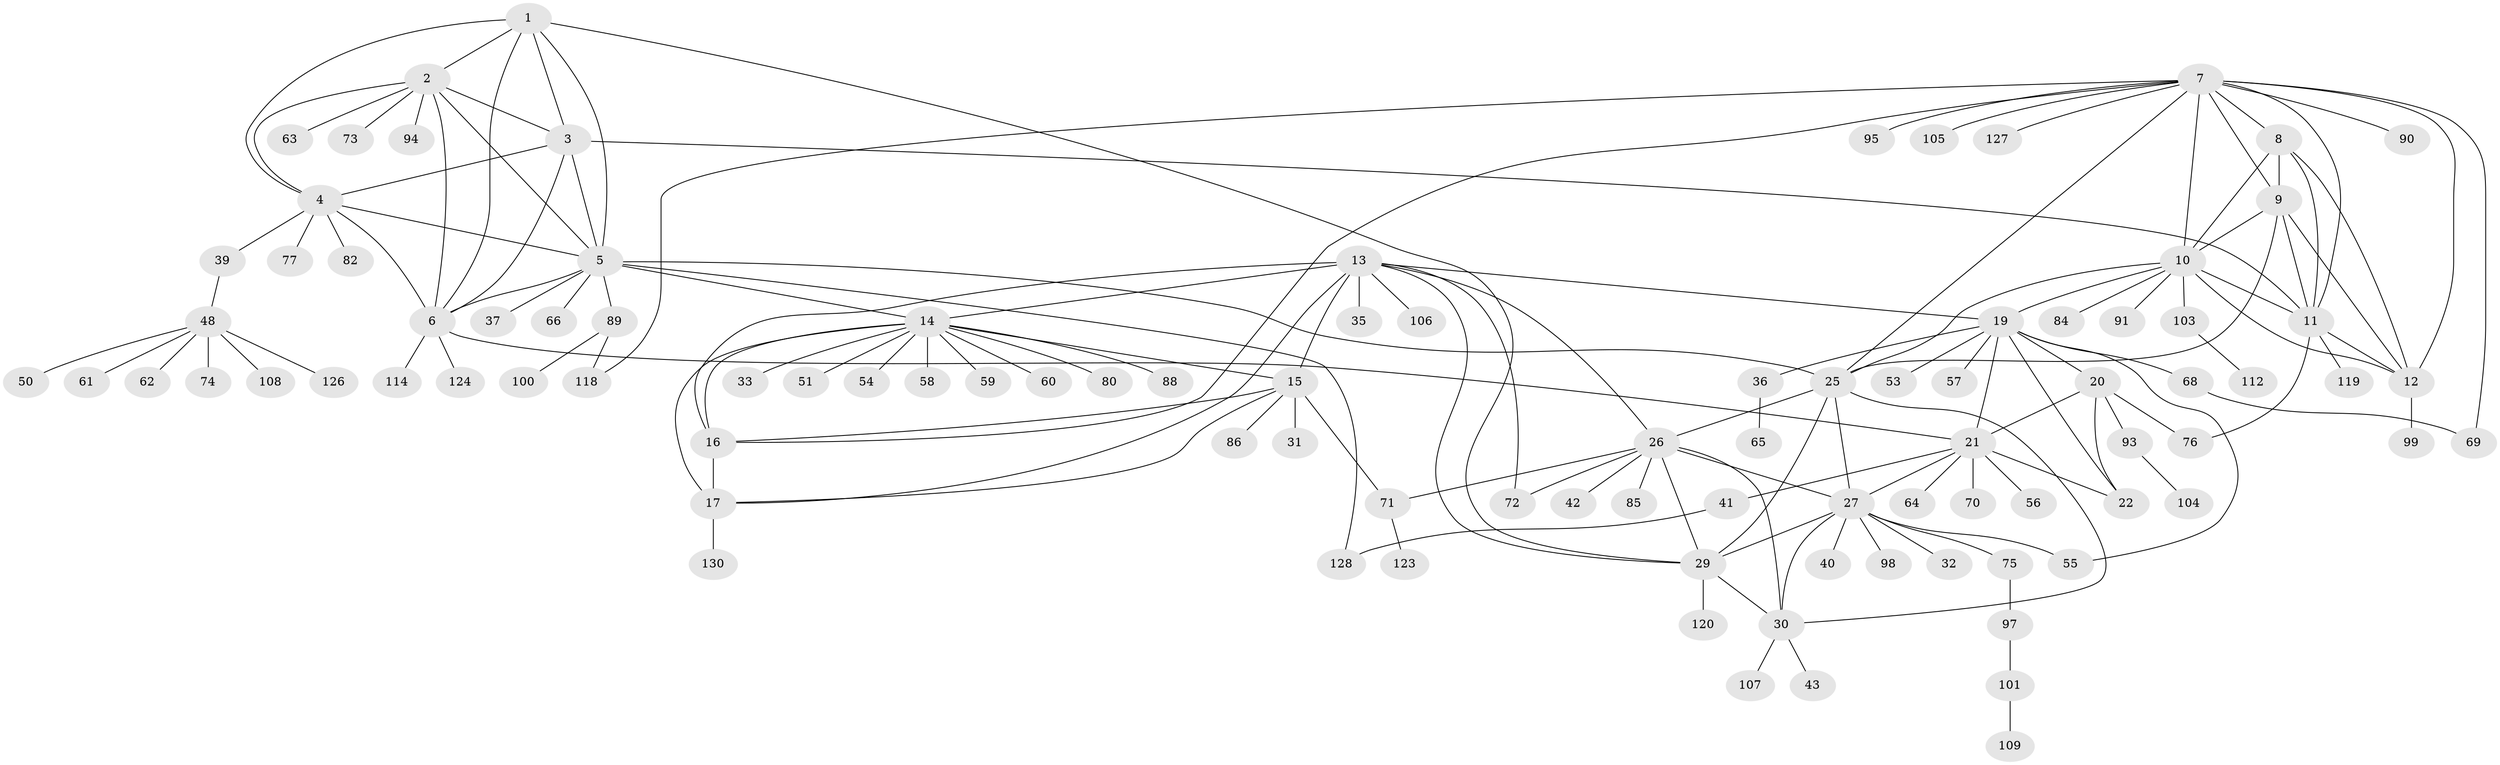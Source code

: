 // Generated by graph-tools (version 1.1) at 2025/52/02/27/25 19:52:19]
// undirected, 99 vertices, 150 edges
graph export_dot {
graph [start="1"]
  node [color=gray90,style=filled];
  1 [super="+129"];
  2 [super="+46"];
  3 [super="+67"];
  4 [super="+44"];
  5 [super="+45"];
  6 [super="+122"];
  7 [super="+92"];
  8;
  9;
  10 [super="+34"];
  11 [super="+79"];
  12 [super="+121"];
  13 [super="+115"];
  14 [super="+18"];
  15 [super="+38"];
  16;
  17;
  19 [super="+24"];
  20 [super="+117"];
  21 [super="+23"];
  22 [super="+83"];
  25 [super="+125"];
  26 [super="+52"];
  27 [super="+28"];
  29 [super="+47"];
  30 [super="+81"];
  31;
  32;
  33;
  35;
  36;
  37;
  39;
  40;
  41;
  42;
  43 [super="+87"];
  48 [super="+49"];
  50;
  51;
  53;
  54;
  55;
  56;
  57;
  58;
  59;
  60 [super="+116"];
  61;
  62;
  63;
  64;
  65 [super="+111"];
  66;
  68;
  69;
  70;
  71;
  72 [super="+110"];
  73;
  74;
  75;
  76 [super="+78"];
  77;
  80;
  82;
  84;
  85;
  86;
  88;
  89;
  90;
  91;
  93 [super="+96"];
  94;
  95;
  97;
  98;
  99;
  100 [super="+102"];
  101;
  103 [super="+113"];
  104;
  105;
  106;
  107;
  108;
  109;
  112;
  114;
  118;
  119;
  120;
  123;
  124;
  126;
  127;
  128;
  130;
  1 -- 2;
  1 -- 3;
  1 -- 4;
  1 -- 5;
  1 -- 6;
  1 -- 29;
  2 -- 3;
  2 -- 4;
  2 -- 5;
  2 -- 6;
  2 -- 63;
  2 -- 73;
  2 -- 94;
  3 -- 4;
  3 -- 5;
  3 -- 6;
  3 -- 11;
  4 -- 5;
  4 -- 6;
  4 -- 39;
  4 -- 77;
  4 -- 82;
  5 -- 6;
  5 -- 37;
  5 -- 66;
  5 -- 89;
  5 -- 128;
  5 -- 25;
  5 -- 14;
  6 -- 114;
  6 -- 124;
  6 -- 21;
  7 -- 8;
  7 -- 9;
  7 -- 10;
  7 -- 11;
  7 -- 12;
  7 -- 16;
  7 -- 25;
  7 -- 69;
  7 -- 90;
  7 -- 95;
  7 -- 118;
  7 -- 127;
  7 -- 105;
  8 -- 9;
  8 -- 10;
  8 -- 11;
  8 -- 12;
  9 -- 10;
  9 -- 11;
  9 -- 12;
  9 -- 25;
  10 -- 11;
  10 -- 12;
  10 -- 84;
  10 -- 91;
  10 -- 103;
  10 -- 19;
  10 -- 25;
  11 -- 12;
  11 -- 119;
  11 -- 76;
  12 -- 99;
  13 -- 14 [weight=2];
  13 -- 15;
  13 -- 16;
  13 -- 17;
  13 -- 19;
  13 -- 29;
  13 -- 35;
  13 -- 72;
  13 -- 106;
  13 -- 26;
  14 -- 15 [weight=2];
  14 -- 16 [weight=2];
  14 -- 17 [weight=2];
  14 -- 33;
  14 -- 51;
  14 -- 58;
  14 -- 59;
  14 -- 80;
  14 -- 54;
  14 -- 88;
  14 -- 60;
  15 -- 16;
  15 -- 17;
  15 -- 31;
  15 -- 71;
  15 -- 86;
  16 -- 17;
  17 -- 130;
  19 -- 20 [weight=2];
  19 -- 21 [weight=4];
  19 -- 22 [weight=2];
  19 -- 36;
  19 -- 68;
  19 -- 53;
  19 -- 57;
  19 -- 55;
  20 -- 21 [weight=2];
  20 -- 22;
  20 -- 76;
  20 -- 93;
  21 -- 22 [weight=2];
  21 -- 41;
  21 -- 56;
  21 -- 64;
  21 -- 70;
  21 -- 27;
  25 -- 26;
  25 -- 27 [weight=2];
  25 -- 29;
  25 -- 30;
  26 -- 27 [weight=2];
  26 -- 29;
  26 -- 30;
  26 -- 42;
  26 -- 85;
  26 -- 71;
  26 -- 72;
  27 -- 29 [weight=2];
  27 -- 30 [weight=2];
  27 -- 32;
  27 -- 40;
  27 -- 55;
  27 -- 75;
  27 -- 98;
  29 -- 30;
  29 -- 120;
  30 -- 43;
  30 -- 107;
  36 -- 65;
  39 -- 48;
  41 -- 128;
  48 -- 50;
  48 -- 61;
  48 -- 62;
  48 -- 74;
  48 -- 108;
  48 -- 126;
  68 -- 69;
  71 -- 123;
  75 -- 97;
  89 -- 100;
  89 -- 118;
  93 -- 104;
  97 -- 101;
  101 -- 109;
  103 -- 112;
}
